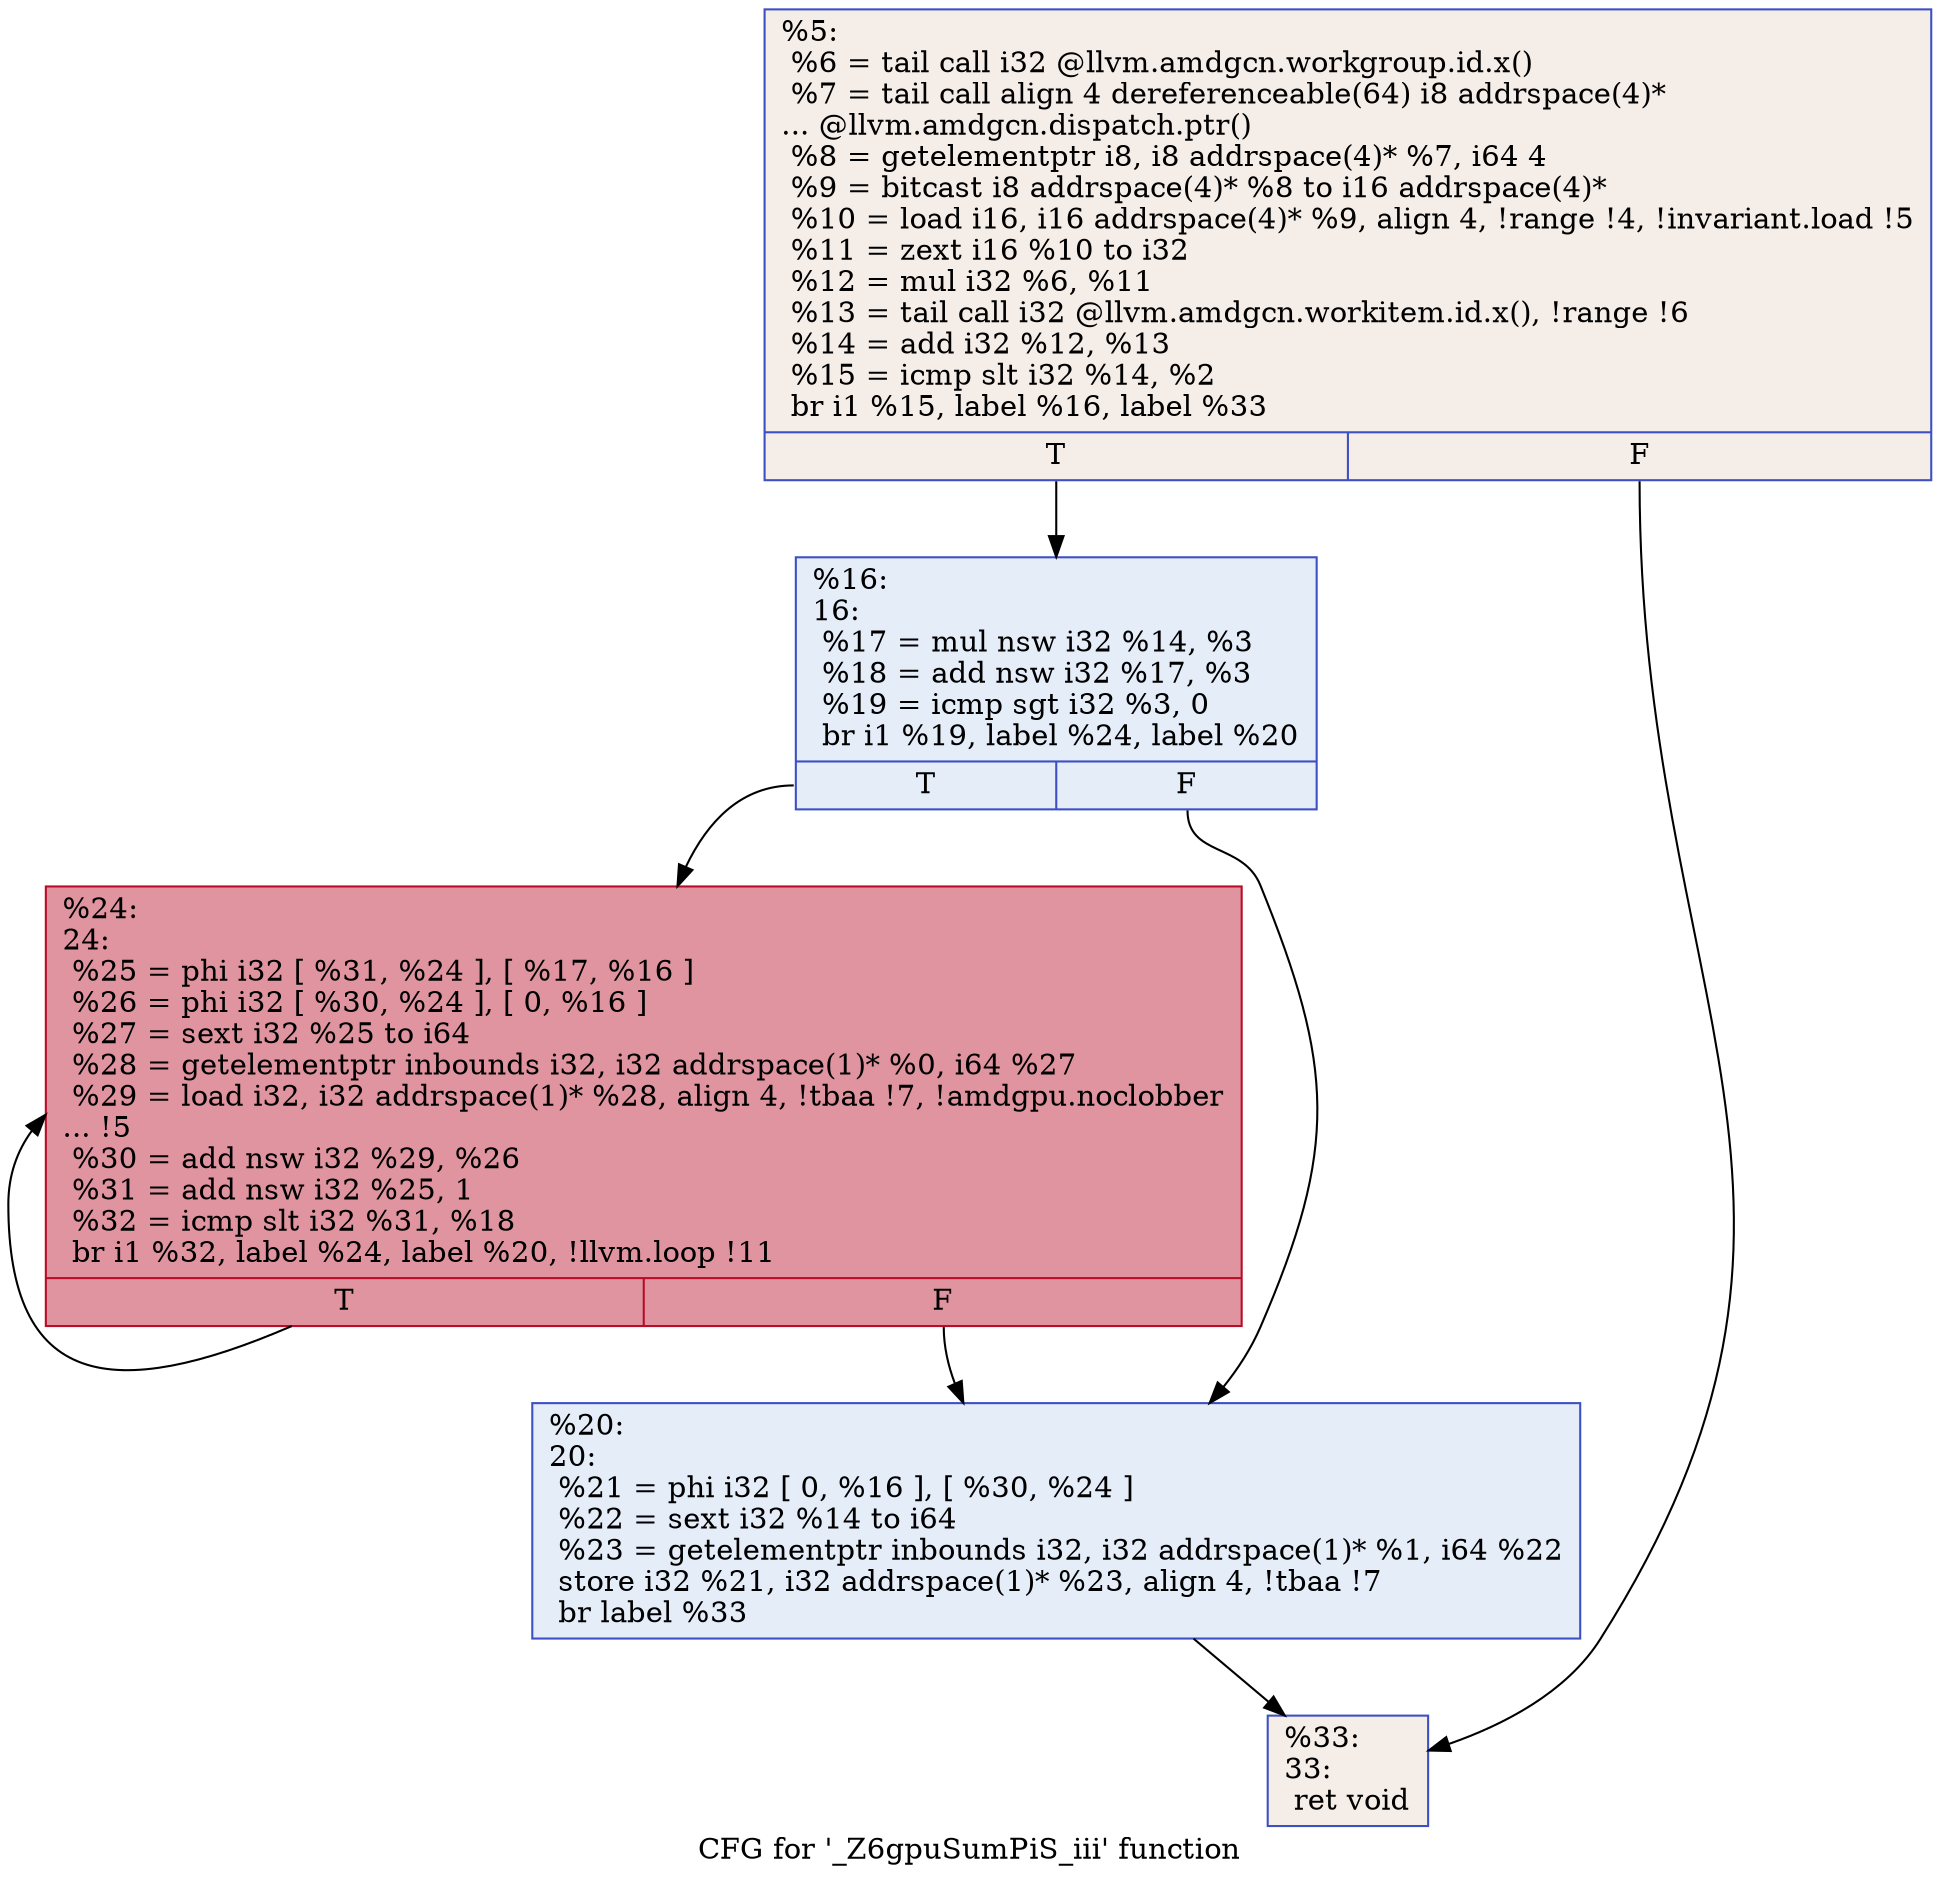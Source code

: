 digraph "CFG for '_Z6gpuSumPiS_iii' function" {
	label="CFG for '_Z6gpuSumPiS_iii' function";

	Node0x52c1270 [shape=record,color="#3d50c3ff", style=filled, fillcolor="#e8d6cc70",label="{%5:\l  %6 = tail call i32 @llvm.amdgcn.workgroup.id.x()\l  %7 = tail call align 4 dereferenceable(64) i8 addrspace(4)*\l... @llvm.amdgcn.dispatch.ptr()\l  %8 = getelementptr i8, i8 addrspace(4)* %7, i64 4\l  %9 = bitcast i8 addrspace(4)* %8 to i16 addrspace(4)*\l  %10 = load i16, i16 addrspace(4)* %9, align 4, !range !4, !invariant.load !5\l  %11 = zext i16 %10 to i32\l  %12 = mul i32 %6, %11\l  %13 = tail call i32 @llvm.amdgcn.workitem.id.x(), !range !6\l  %14 = add i32 %12, %13\l  %15 = icmp slt i32 %14, %2\l  br i1 %15, label %16, label %33\l|{<s0>T|<s1>F}}"];
	Node0x52c1270:s0 -> Node0x52c3130;
	Node0x52c1270:s1 -> Node0x52c31c0;
	Node0x52c3130 [shape=record,color="#3d50c3ff", style=filled, fillcolor="#c5d6f270",label="{%16:\l16:                                               \l  %17 = mul nsw i32 %14, %3\l  %18 = add nsw i32 %17, %3\l  %19 = icmp sgt i32 %3, 0\l  br i1 %19, label %24, label %20\l|{<s0>T|<s1>F}}"];
	Node0x52c3130:s0 -> Node0x52c3530;
	Node0x52c3130:s1 -> Node0x52c3580;
	Node0x52c3580 [shape=record,color="#3d50c3ff", style=filled, fillcolor="#c5d6f270",label="{%20:\l20:                                               \l  %21 = phi i32 [ 0, %16 ], [ %30, %24 ]\l  %22 = sext i32 %14 to i64\l  %23 = getelementptr inbounds i32, i32 addrspace(1)* %1, i64 %22\l  store i32 %21, i32 addrspace(1)* %23, align 4, !tbaa !7\l  br label %33\l}"];
	Node0x52c3580 -> Node0x52c31c0;
	Node0x52c3530 [shape=record,color="#b70d28ff", style=filled, fillcolor="#b70d2870",label="{%24:\l24:                                               \l  %25 = phi i32 [ %31, %24 ], [ %17, %16 ]\l  %26 = phi i32 [ %30, %24 ], [ 0, %16 ]\l  %27 = sext i32 %25 to i64\l  %28 = getelementptr inbounds i32, i32 addrspace(1)* %0, i64 %27\l  %29 = load i32, i32 addrspace(1)* %28, align 4, !tbaa !7, !amdgpu.noclobber\l... !5\l  %30 = add nsw i32 %29, %26\l  %31 = add nsw i32 %25, 1\l  %32 = icmp slt i32 %31, %18\l  br i1 %32, label %24, label %20, !llvm.loop !11\l|{<s0>T|<s1>F}}"];
	Node0x52c3530:s0 -> Node0x52c3530;
	Node0x52c3530:s1 -> Node0x52c3580;
	Node0x52c31c0 [shape=record,color="#3d50c3ff", style=filled, fillcolor="#e8d6cc70",label="{%33:\l33:                                               \l  ret void\l}"];
}
